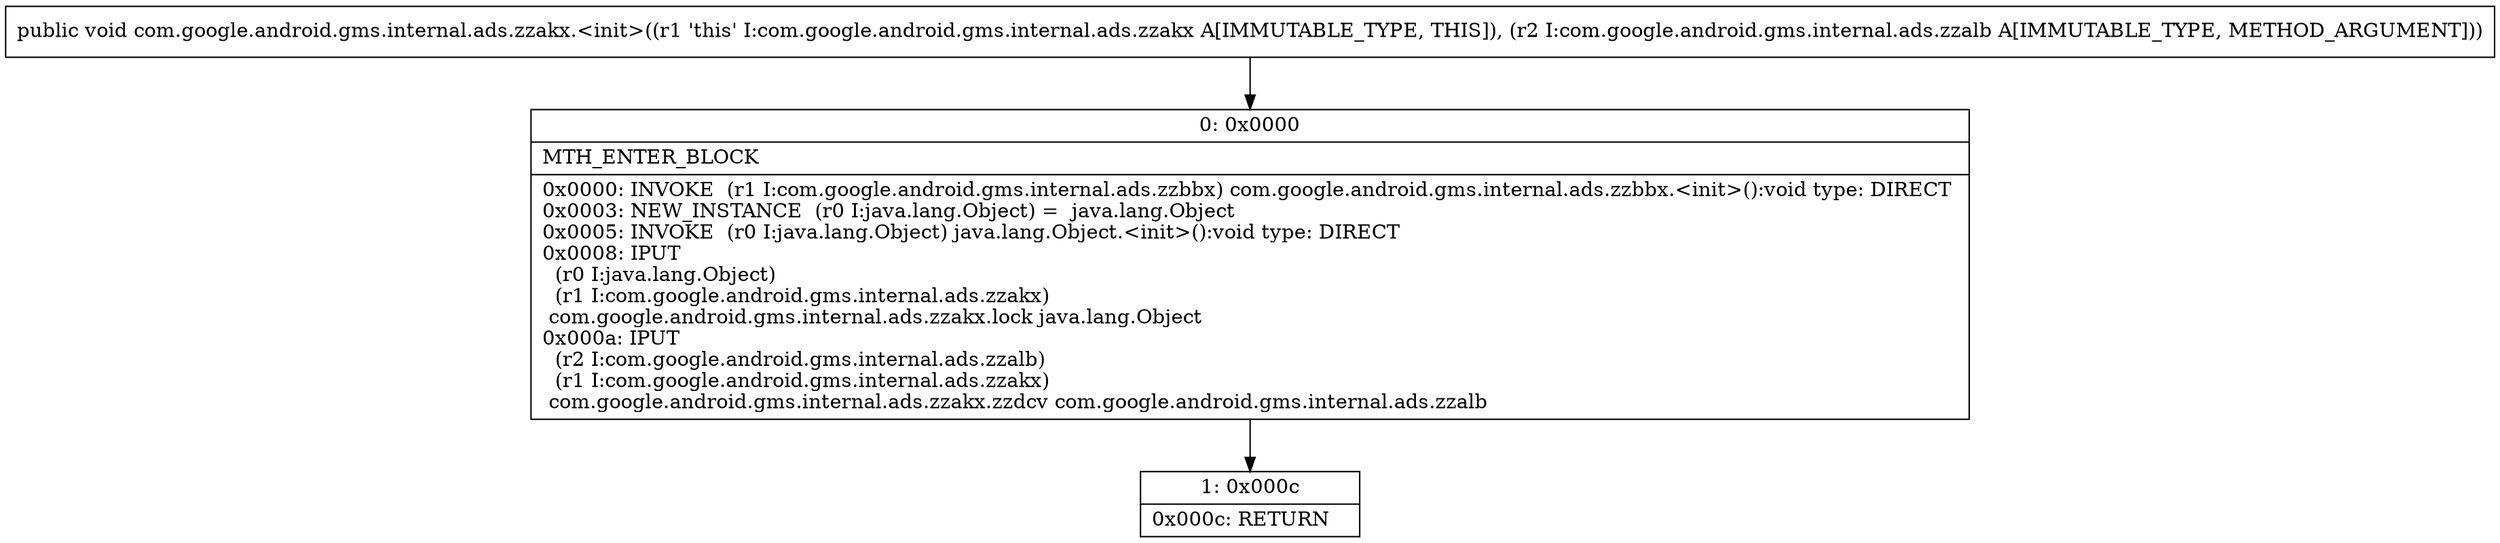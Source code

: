 digraph "CFG forcom.google.android.gms.internal.ads.zzakx.\<init\>(Lcom\/google\/android\/gms\/internal\/ads\/zzalb;)V" {
Node_0 [shape=record,label="{0\:\ 0x0000|MTH_ENTER_BLOCK\l|0x0000: INVOKE  (r1 I:com.google.android.gms.internal.ads.zzbbx) com.google.android.gms.internal.ads.zzbbx.\<init\>():void type: DIRECT \l0x0003: NEW_INSTANCE  (r0 I:java.lang.Object) =  java.lang.Object \l0x0005: INVOKE  (r0 I:java.lang.Object) java.lang.Object.\<init\>():void type: DIRECT \l0x0008: IPUT  \l  (r0 I:java.lang.Object)\l  (r1 I:com.google.android.gms.internal.ads.zzakx)\l com.google.android.gms.internal.ads.zzakx.lock java.lang.Object \l0x000a: IPUT  \l  (r2 I:com.google.android.gms.internal.ads.zzalb)\l  (r1 I:com.google.android.gms.internal.ads.zzakx)\l com.google.android.gms.internal.ads.zzakx.zzdcv com.google.android.gms.internal.ads.zzalb \l}"];
Node_1 [shape=record,label="{1\:\ 0x000c|0x000c: RETURN   \l}"];
MethodNode[shape=record,label="{public void com.google.android.gms.internal.ads.zzakx.\<init\>((r1 'this' I:com.google.android.gms.internal.ads.zzakx A[IMMUTABLE_TYPE, THIS]), (r2 I:com.google.android.gms.internal.ads.zzalb A[IMMUTABLE_TYPE, METHOD_ARGUMENT])) }"];
MethodNode -> Node_0;
Node_0 -> Node_1;
}

